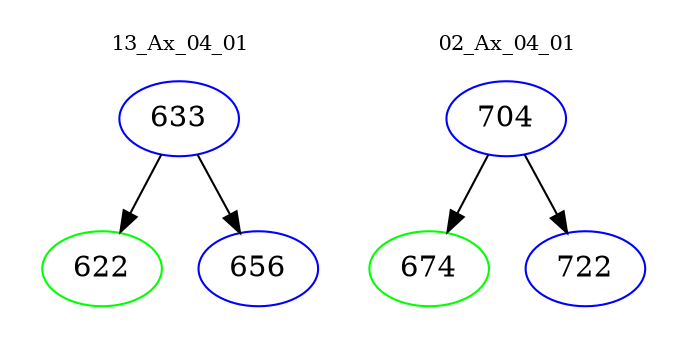 digraph{
subgraph cluster_0 {
color = white
label = "13_Ax_04_01";
fontsize=10;
T0_633 [label="633", color="blue"]
T0_633 -> T0_622 [color="black"]
T0_622 [label="622", color="green"]
T0_633 -> T0_656 [color="black"]
T0_656 [label="656", color="blue"]
}
subgraph cluster_1 {
color = white
label = "02_Ax_04_01";
fontsize=10;
T1_704 [label="704", color="blue"]
T1_704 -> T1_674 [color="black"]
T1_674 [label="674", color="green"]
T1_704 -> T1_722 [color="black"]
T1_722 [label="722", color="blue"]
}
}
